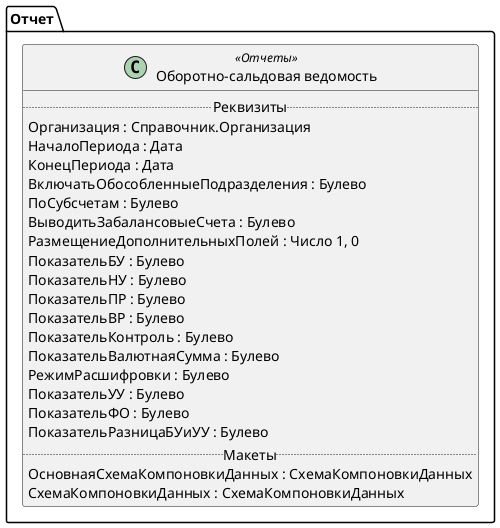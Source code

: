 ﻿@startuml ОборотноСальдоваяВедомость
'!include templates.wsd
'..\include templates.wsd
class Отчет.ОборотноСальдоваяВедомость as "Оборотно-сальдовая ведомость" <<Отчеты>>
{
..Реквизиты..
Организация : Справочник.Организация
НачалоПериода : Дата
КонецПериода : Дата
ВключатьОбособленныеПодразделения : Булево
ПоСубсчетам : Булево
ВыводитьЗабалансовыеСчета : Булево
РазмещениеДополнительныхПолей : Число 1, 0
ПоказательБУ : Булево
ПоказательНУ : Булево
ПоказательПР : Булево
ПоказательВР : Булево
ПоказательКонтроль : Булево
ПоказательВалютнаяСумма : Булево
РежимРасшифровки : Булево
ПоказательУУ : Булево
ПоказательФО : Булево
ПоказательРазницаБУиУУ : Булево
..Макеты..
ОсновнаяСхемаКомпоновкиДанных : СхемаКомпоновкиДанных
СхемаКомпоновкиДанных : СхемаКомпоновкиДанных
}
@enduml
